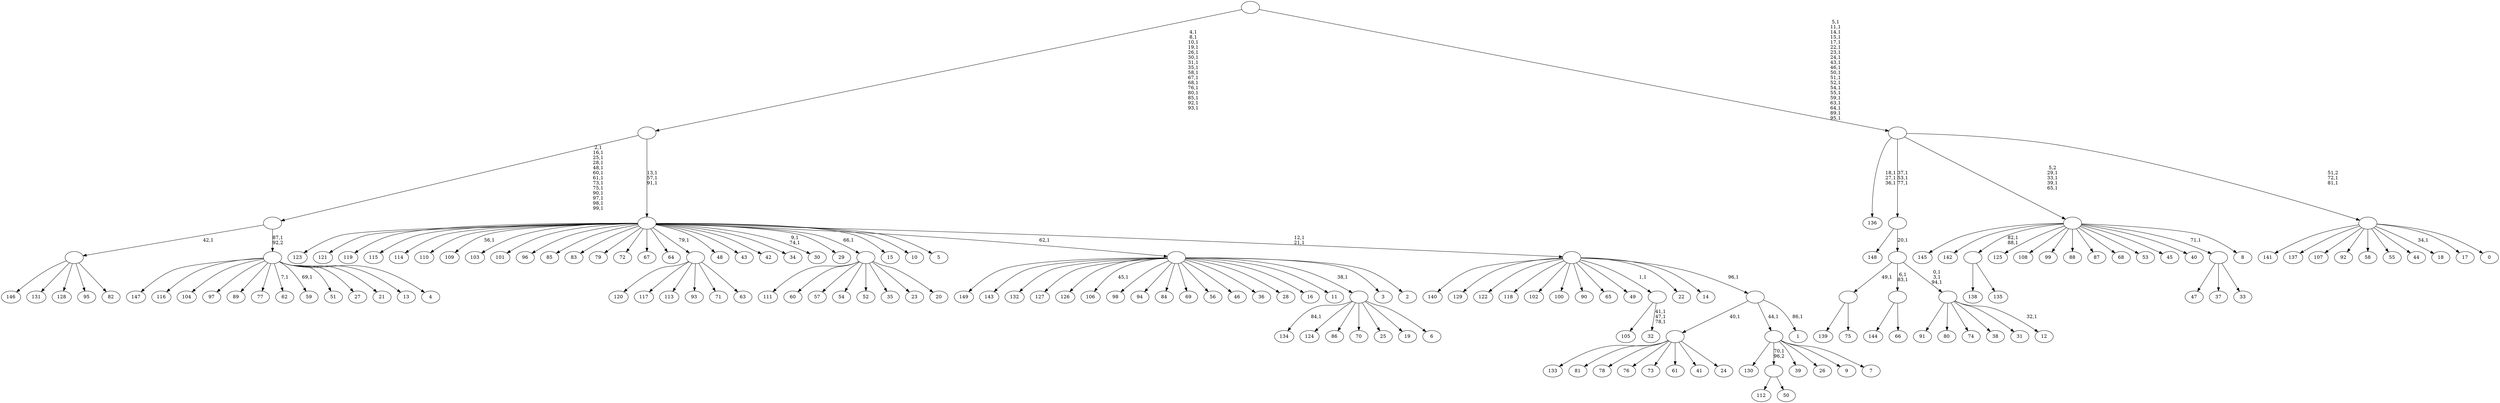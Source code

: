 digraph T {
	250 [label="149"]
	249 [label="148"]
	248 [label="147"]
	247 [label="146"]
	246 [label="145"]
	245 [label="144"]
	244 [label="143"]
	243 [label="142"]
	242 [label="141"]
	241 [label="140"]
	240 [label="139"]
	239 [label="138"]
	238 [label="137"]
	237 [label="136"]
	233 [label="135"]
	232 [label=""]
	230 [label="134"]
	228 [label="133"]
	227 [label="132"]
	226 [label="131"]
	225 [label="130"]
	224 [label="129"]
	223 [label="128"]
	222 [label="127"]
	221 [label="126"]
	220 [label="125"]
	219 [label="124"]
	218 [label="123"]
	217 [label="122"]
	216 [label="121"]
	215 [label="120"]
	214 [label="119"]
	213 [label="118"]
	212 [label="117"]
	211 [label="116"]
	210 [label="115"]
	209 [label="114"]
	208 [label="113"]
	207 [label="112"]
	206 [label="111"]
	205 [label="110"]
	204 [label="109"]
	202 [label="108"]
	201 [label="107"]
	200 [label="106"]
	198 [label="105"]
	197 [label="104"]
	196 [label="103"]
	195 [label="102"]
	194 [label="101"]
	193 [label="100"]
	192 [label="99"]
	191 [label="98"]
	190 [label="97"]
	189 [label="96"]
	188 [label="95"]
	187 [label="94"]
	186 [label="93"]
	185 [label="92"]
	184 [label="91"]
	183 [label="90"]
	182 [label="89"]
	181 [label="88"]
	180 [label="87"]
	179 [label="86"]
	178 [label="85"]
	177 [label="84"]
	176 [label="83"]
	175 [label="82"]
	174 [label=""]
	173 [label="81"]
	172 [label="80"]
	171 [label="79"]
	170 [label="78"]
	169 [label="77"]
	168 [label="76"]
	167 [label="75"]
	166 [label=""]
	165 [label="74"]
	164 [label="73"]
	163 [label="72"]
	162 [label="71"]
	161 [label="70"]
	160 [label="69"]
	159 [label="68"]
	158 [label="67"]
	157 [label="66"]
	156 [label=""]
	154 [label="65"]
	153 [label="64"]
	152 [label="63"]
	151 [label=""]
	150 [label="62"]
	148 [label="61"]
	147 [label="60"]
	146 [label="59"]
	144 [label="58"]
	143 [label="57"]
	142 [label="56"]
	141 [label="55"]
	140 [label="54"]
	139 [label="53"]
	138 [label="52"]
	137 [label="51"]
	136 [label="50"]
	135 [label=""]
	134 [label="49"]
	133 [label="48"]
	132 [label="47"]
	131 [label="46"]
	130 [label="45"]
	129 [label="44"]
	128 [label="43"]
	127 [label="42"]
	126 [label="41"]
	125 [label="40"]
	124 [label="39"]
	123 [label="38"]
	122 [label="37"]
	121 [label="36"]
	120 [label="35"]
	119 [label="34"]
	118 [label="33"]
	117 [label=""]
	116 [label="32"]
	112 [label=""]
	111 [label="31"]
	110 [label="30"]
	107 [label="29"]
	106 [label="28"]
	105 [label="27"]
	104 [label="26"]
	103 [label="25"]
	102 [label="24"]
	101 [label=""]
	100 [label="23"]
	99 [label="22"]
	98 [label="21"]
	97 [label="20"]
	96 [label=""]
	95 [label="19"]
	94 [label="18"]
	92 [label="17"]
	91 [label="16"]
	90 [label="15"]
	89 [label="14"]
	88 [label="13"]
	87 [label="12"]
	85 [label=""]
	82 [label=""]
	81 [label=""]
	78 [label="11"]
	77 [label="10"]
	76 [label="9"]
	75 [label="8"]
	74 [label=""]
	70 [label="7"]
	69 [label=""]
	68 [label="6"]
	67 [label=""]
	66 [label="5"]
	65 [label="4"]
	64 [label=""]
	63 [label=""]
	50 [label="3"]
	49 [label="2"]
	48 [label=""]
	47 [label="1"]
	45 [label=""]
	44 [label=""]
	42 [label=""]
	39 [label=""]
	23 [label="0"]
	22 [label=""]
	20 [label=""]
	0 [label=""]
	232 -> 239 [label=""]
	232 -> 233 [label=""]
	174 -> 247 [label=""]
	174 -> 226 [label=""]
	174 -> 223 [label=""]
	174 -> 188 [label=""]
	174 -> 175 [label=""]
	166 -> 240 [label=""]
	166 -> 167 [label=""]
	156 -> 245 [label=""]
	156 -> 157 [label=""]
	151 -> 215 [label=""]
	151 -> 212 [label=""]
	151 -> 208 [label=""]
	151 -> 186 [label=""]
	151 -> 162 [label=""]
	151 -> 152 [label=""]
	135 -> 207 [label=""]
	135 -> 136 [label=""]
	117 -> 132 [label=""]
	117 -> 122 [label=""]
	117 -> 118 [label=""]
	112 -> 116 [label="41,1\n47,1\n78,1"]
	112 -> 198 [label=""]
	101 -> 228 [label=""]
	101 -> 173 [label=""]
	101 -> 170 [label=""]
	101 -> 168 [label=""]
	101 -> 164 [label=""]
	101 -> 148 [label=""]
	101 -> 126 [label=""]
	101 -> 102 [label=""]
	96 -> 206 [label=""]
	96 -> 147 [label=""]
	96 -> 143 [label=""]
	96 -> 140 [label=""]
	96 -> 138 [label=""]
	96 -> 120 [label=""]
	96 -> 100 [label=""]
	96 -> 97 [label=""]
	85 -> 87 [label="32,1"]
	85 -> 184 [label=""]
	85 -> 172 [label=""]
	85 -> 165 [label=""]
	85 -> 123 [label=""]
	85 -> 111 [label=""]
	82 -> 85 [label="0,1\n3,1\n94,1"]
	82 -> 156 [label="6,1\n83,1"]
	82 -> 166 [label="49,1"]
	81 -> 249 [label=""]
	81 -> 82 [label="20,1"]
	74 -> 232 [label="82,1\n88,1"]
	74 -> 246 [label=""]
	74 -> 243 [label=""]
	74 -> 220 [label=""]
	74 -> 202 [label=""]
	74 -> 192 [label=""]
	74 -> 181 [label=""]
	74 -> 180 [label=""]
	74 -> 159 [label=""]
	74 -> 139 [label=""]
	74 -> 130 [label=""]
	74 -> 125 [label=""]
	74 -> 117 [label="71,1"]
	74 -> 75 [label=""]
	69 -> 225 [label=""]
	69 -> 135 [label="70,1\n96,2"]
	69 -> 124 [label=""]
	69 -> 104 [label=""]
	69 -> 76 [label=""]
	69 -> 70 [label=""]
	67 -> 230 [label="84,1"]
	67 -> 219 [label=""]
	67 -> 179 [label=""]
	67 -> 161 [label=""]
	67 -> 103 [label=""]
	67 -> 95 [label=""]
	67 -> 68 [label=""]
	64 -> 146 [label="69,1"]
	64 -> 150 [label="7,1"]
	64 -> 248 [label=""]
	64 -> 211 [label=""]
	64 -> 197 [label=""]
	64 -> 190 [label=""]
	64 -> 182 [label=""]
	64 -> 169 [label=""]
	64 -> 137 [label=""]
	64 -> 105 [label=""]
	64 -> 98 [label=""]
	64 -> 88 [label=""]
	64 -> 65 [label=""]
	63 -> 174 [label="42,1"]
	63 -> 64 [label="87,1\n92,2"]
	48 -> 200 [label="45,1"]
	48 -> 250 [label=""]
	48 -> 244 [label=""]
	48 -> 227 [label=""]
	48 -> 222 [label=""]
	48 -> 221 [label=""]
	48 -> 191 [label=""]
	48 -> 187 [label=""]
	48 -> 177 [label=""]
	48 -> 160 [label=""]
	48 -> 142 [label=""]
	48 -> 131 [label=""]
	48 -> 121 [label=""]
	48 -> 106 [label=""]
	48 -> 91 [label=""]
	48 -> 78 [label=""]
	48 -> 67 [label="38,1"]
	48 -> 50 [label=""]
	48 -> 49 [label=""]
	45 -> 47 [label="86,1"]
	45 -> 101 [label="40,1"]
	45 -> 69 [label="44,1"]
	44 -> 241 [label=""]
	44 -> 224 [label=""]
	44 -> 217 [label=""]
	44 -> 213 [label=""]
	44 -> 195 [label=""]
	44 -> 193 [label=""]
	44 -> 183 [label=""]
	44 -> 154 [label=""]
	44 -> 134 [label=""]
	44 -> 112 [label="1,1"]
	44 -> 99 [label=""]
	44 -> 89 [label=""]
	44 -> 45 [label="96,1"]
	42 -> 44 [label="12,1\n21,1"]
	42 -> 110 [label="9,1\n74,1"]
	42 -> 204 [label="56,1"]
	42 -> 218 [label=""]
	42 -> 216 [label=""]
	42 -> 214 [label=""]
	42 -> 210 [label=""]
	42 -> 209 [label=""]
	42 -> 205 [label=""]
	42 -> 196 [label=""]
	42 -> 194 [label=""]
	42 -> 189 [label=""]
	42 -> 178 [label=""]
	42 -> 176 [label=""]
	42 -> 171 [label=""]
	42 -> 163 [label=""]
	42 -> 158 [label=""]
	42 -> 153 [label=""]
	42 -> 151 [label="79,1"]
	42 -> 133 [label=""]
	42 -> 128 [label=""]
	42 -> 127 [label=""]
	42 -> 119 [label=""]
	42 -> 107 [label=""]
	42 -> 96 [label="66,1"]
	42 -> 90 [label=""]
	42 -> 77 [label=""]
	42 -> 66 [label=""]
	42 -> 48 [label="62,1"]
	39 -> 42 [label="13,1\n57,1\n91,1"]
	39 -> 63 [label="2,1\n16,1\n25,1\n28,1\n48,1\n60,1\n61,1\n73,1\n75,1\n90,1\n97,1\n98,1\n99,1"]
	22 -> 94 [label="34,1"]
	22 -> 242 [label=""]
	22 -> 238 [label=""]
	22 -> 201 [label=""]
	22 -> 185 [label=""]
	22 -> 144 [label=""]
	22 -> 141 [label=""]
	22 -> 129 [label=""]
	22 -> 92 [label=""]
	22 -> 23 [label=""]
	20 -> 22 [label="51,2\n72,1\n81,1"]
	20 -> 74 [label="5,2\n29,1\n33,1\n39,1\n65,1"]
	20 -> 81 [label="37,1\n53,1\n77,1"]
	20 -> 237 [label="18,1\n27,1\n36,1"]
	0 -> 20 [label="5,1\n11,1\n14,1\n15,1\n17,1\n22,1\n23,1\n24,1\n43,1\n46,1\n50,1\n51,1\n52,1\n54,1\n55,1\n59,1\n63,1\n64,1\n89,1\n95,1"]
	0 -> 39 [label="4,1\n8,1\n10,1\n19,1\n26,1\n30,1\n31,1\n35,1\n58,1\n67,1\n68,1\n76,1\n80,1\n85,1\n92,1\n93,1"]
}
